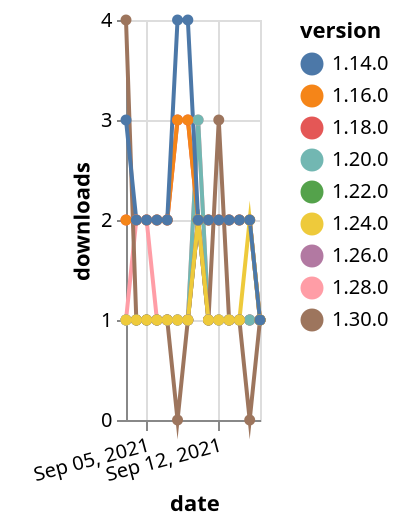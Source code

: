 {"$schema": "https://vega.github.io/schema/vega-lite/v5.json", "description": "A simple bar chart with embedded data.", "data": {"values": [{"date": "2021-09-03", "total": 2315, "delta": 2, "version": "1.18.0"}, {"date": "2021-09-04", "total": 2317, "delta": 2, "version": "1.18.0"}, {"date": "2021-09-05", "total": 2319, "delta": 2, "version": "1.18.0"}, {"date": "2021-09-06", "total": 2321, "delta": 2, "version": "1.18.0"}, {"date": "2021-09-07", "total": 2323, "delta": 2, "version": "1.18.0"}, {"date": "2021-09-08", "total": 2326, "delta": 3, "version": "1.18.0"}, {"date": "2021-09-09", "total": 2329, "delta": 3, "version": "1.18.0"}, {"date": "2021-09-10", "total": 2331, "delta": 2, "version": "1.18.0"}, {"date": "2021-09-11", "total": 2333, "delta": 2, "version": "1.18.0"}, {"date": "2021-09-12", "total": 2335, "delta": 2, "version": "1.18.0"}, {"date": "2021-09-13", "total": 2337, "delta": 2, "version": "1.18.0"}, {"date": "2021-09-14", "total": 2339, "delta": 2, "version": "1.18.0"}, {"date": "2021-09-15", "total": 2341, "delta": 2, "version": "1.18.0"}, {"date": "2021-09-16", "total": 2342, "delta": 1, "version": "1.18.0"}, {"date": "2021-09-03", "total": 205, "delta": 1, "version": "1.22.0"}, {"date": "2021-09-04", "total": 206, "delta": 1, "version": "1.22.0"}, {"date": "2021-09-05", "total": 207, "delta": 1, "version": "1.22.0"}, {"date": "2021-09-06", "total": 208, "delta": 1, "version": "1.22.0"}, {"date": "2021-09-07", "total": 209, "delta": 1, "version": "1.22.0"}, {"date": "2021-09-08", "total": 210, "delta": 1, "version": "1.22.0"}, {"date": "2021-09-09", "total": 211, "delta": 1, "version": "1.22.0"}, {"date": "2021-09-10", "total": 213, "delta": 2, "version": "1.22.0"}, {"date": "2021-09-11", "total": 214, "delta": 1, "version": "1.22.0"}, {"date": "2021-09-12", "total": 215, "delta": 1, "version": "1.22.0"}, {"date": "2021-09-13", "total": 216, "delta": 1, "version": "1.22.0"}, {"date": "2021-09-14", "total": 217, "delta": 1, "version": "1.22.0"}, {"date": "2021-09-15", "total": 218, "delta": 1, "version": "1.22.0"}, {"date": "2021-09-16", "total": 219, "delta": 1, "version": "1.22.0"}, {"date": "2021-09-03", "total": 200, "delta": 1, "version": "1.28.0"}, {"date": "2021-09-04", "total": 202, "delta": 2, "version": "1.28.0"}, {"date": "2021-09-05", "total": 204, "delta": 2, "version": "1.28.0"}, {"date": "2021-09-06", "total": 205, "delta": 1, "version": "1.28.0"}, {"date": "2021-09-07", "total": 206, "delta": 1, "version": "1.28.0"}, {"date": "2021-09-08", "total": 207, "delta": 1, "version": "1.28.0"}, {"date": "2021-09-09", "total": 208, "delta": 1, "version": "1.28.0"}, {"date": "2021-09-10", "total": 211, "delta": 3, "version": "1.28.0"}, {"date": "2021-09-11", "total": 212, "delta": 1, "version": "1.28.0"}, {"date": "2021-09-12", "total": 213, "delta": 1, "version": "1.28.0"}, {"date": "2021-09-13", "total": 214, "delta": 1, "version": "1.28.0"}, {"date": "2021-09-14", "total": 215, "delta": 1, "version": "1.28.0"}, {"date": "2021-09-15", "total": 216, "delta": 1, "version": "1.28.0"}, {"date": "2021-09-16", "total": 217, "delta": 1, "version": "1.28.0"}, {"date": "2021-09-03", "total": 172, "delta": 1, "version": "1.26.0"}, {"date": "2021-09-04", "total": 173, "delta": 1, "version": "1.26.0"}, {"date": "2021-09-05", "total": 174, "delta": 1, "version": "1.26.0"}, {"date": "2021-09-06", "total": 175, "delta": 1, "version": "1.26.0"}, {"date": "2021-09-07", "total": 176, "delta": 1, "version": "1.26.0"}, {"date": "2021-09-08", "total": 177, "delta": 1, "version": "1.26.0"}, {"date": "2021-09-09", "total": 178, "delta": 1, "version": "1.26.0"}, {"date": "2021-09-10", "total": 180, "delta": 2, "version": "1.26.0"}, {"date": "2021-09-11", "total": 181, "delta": 1, "version": "1.26.0"}, {"date": "2021-09-12", "total": 182, "delta": 1, "version": "1.26.0"}, {"date": "2021-09-13", "total": 183, "delta": 1, "version": "1.26.0"}, {"date": "2021-09-14", "total": 184, "delta": 1, "version": "1.26.0"}, {"date": "2021-09-15", "total": 185, "delta": 1, "version": "1.26.0"}, {"date": "2021-09-16", "total": 186, "delta": 1, "version": "1.26.0"}, {"date": "2021-09-03", "total": 424, "delta": 1, "version": "1.20.0"}, {"date": "2021-09-04", "total": 425, "delta": 1, "version": "1.20.0"}, {"date": "2021-09-05", "total": 426, "delta": 1, "version": "1.20.0"}, {"date": "2021-09-06", "total": 427, "delta": 1, "version": "1.20.0"}, {"date": "2021-09-07", "total": 428, "delta": 1, "version": "1.20.0"}, {"date": "2021-09-08", "total": 429, "delta": 1, "version": "1.20.0"}, {"date": "2021-09-09", "total": 430, "delta": 1, "version": "1.20.0"}, {"date": "2021-09-10", "total": 433, "delta": 3, "version": "1.20.0"}, {"date": "2021-09-11", "total": 434, "delta": 1, "version": "1.20.0"}, {"date": "2021-09-12", "total": 435, "delta": 1, "version": "1.20.0"}, {"date": "2021-09-13", "total": 436, "delta": 1, "version": "1.20.0"}, {"date": "2021-09-14", "total": 437, "delta": 1, "version": "1.20.0"}, {"date": "2021-09-15", "total": 438, "delta": 1, "version": "1.20.0"}, {"date": "2021-09-16", "total": 439, "delta": 1, "version": "1.20.0"}, {"date": "2021-09-03", "total": 2646, "delta": 2, "version": "1.16.0"}, {"date": "2021-09-04", "total": 2648, "delta": 2, "version": "1.16.0"}, {"date": "2021-09-05", "total": 2650, "delta": 2, "version": "1.16.0"}, {"date": "2021-09-06", "total": 2652, "delta": 2, "version": "1.16.0"}, {"date": "2021-09-07", "total": 2654, "delta": 2, "version": "1.16.0"}, {"date": "2021-09-08", "total": 2657, "delta": 3, "version": "1.16.0"}, {"date": "2021-09-09", "total": 2660, "delta": 3, "version": "1.16.0"}, {"date": "2021-09-10", "total": 2662, "delta": 2, "version": "1.16.0"}, {"date": "2021-09-11", "total": 2664, "delta": 2, "version": "1.16.0"}, {"date": "2021-09-12", "total": 2666, "delta": 2, "version": "1.16.0"}, {"date": "2021-09-13", "total": 2668, "delta": 2, "version": "1.16.0"}, {"date": "2021-09-14", "total": 2670, "delta": 2, "version": "1.16.0"}, {"date": "2021-09-15", "total": 2672, "delta": 2, "version": "1.16.0"}, {"date": "2021-09-16", "total": 2673, "delta": 1, "version": "1.16.0"}, {"date": "2021-09-03", "total": 127, "delta": 4, "version": "1.30.0"}, {"date": "2021-09-04", "total": 128, "delta": 1, "version": "1.30.0"}, {"date": "2021-09-05", "total": 129, "delta": 1, "version": "1.30.0"}, {"date": "2021-09-06", "total": 130, "delta": 1, "version": "1.30.0"}, {"date": "2021-09-07", "total": 131, "delta": 1, "version": "1.30.0"}, {"date": "2021-09-08", "total": 131, "delta": 0, "version": "1.30.0"}, {"date": "2021-09-09", "total": 132, "delta": 1, "version": "1.30.0"}, {"date": "2021-09-10", "total": 134, "delta": 2, "version": "1.30.0"}, {"date": "2021-09-11", "total": 135, "delta": 1, "version": "1.30.0"}, {"date": "2021-09-12", "total": 138, "delta": 3, "version": "1.30.0"}, {"date": "2021-09-13", "total": 139, "delta": 1, "version": "1.30.0"}, {"date": "2021-09-14", "total": 140, "delta": 1, "version": "1.30.0"}, {"date": "2021-09-15", "total": 140, "delta": 0, "version": "1.30.0"}, {"date": "2021-09-16", "total": 141, "delta": 1, "version": "1.30.0"}, {"date": "2021-09-03", "total": 192, "delta": 1, "version": "1.24.0"}, {"date": "2021-09-04", "total": 193, "delta": 1, "version": "1.24.0"}, {"date": "2021-09-05", "total": 194, "delta": 1, "version": "1.24.0"}, {"date": "2021-09-06", "total": 195, "delta": 1, "version": "1.24.0"}, {"date": "2021-09-07", "total": 196, "delta": 1, "version": "1.24.0"}, {"date": "2021-09-08", "total": 197, "delta": 1, "version": "1.24.0"}, {"date": "2021-09-09", "total": 198, "delta": 1, "version": "1.24.0"}, {"date": "2021-09-10", "total": 200, "delta": 2, "version": "1.24.0"}, {"date": "2021-09-11", "total": 201, "delta": 1, "version": "1.24.0"}, {"date": "2021-09-12", "total": 202, "delta": 1, "version": "1.24.0"}, {"date": "2021-09-13", "total": 203, "delta": 1, "version": "1.24.0"}, {"date": "2021-09-14", "total": 204, "delta": 1, "version": "1.24.0"}, {"date": "2021-09-15", "total": 206, "delta": 2, "version": "1.24.0"}, {"date": "2021-09-16", "total": 207, "delta": 1, "version": "1.24.0"}, {"date": "2021-09-03", "total": 3134, "delta": 3, "version": "1.14.0"}, {"date": "2021-09-04", "total": 3136, "delta": 2, "version": "1.14.0"}, {"date": "2021-09-05", "total": 3138, "delta": 2, "version": "1.14.0"}, {"date": "2021-09-06", "total": 3140, "delta": 2, "version": "1.14.0"}, {"date": "2021-09-07", "total": 3142, "delta": 2, "version": "1.14.0"}, {"date": "2021-09-08", "total": 3146, "delta": 4, "version": "1.14.0"}, {"date": "2021-09-09", "total": 3150, "delta": 4, "version": "1.14.0"}, {"date": "2021-09-10", "total": 3152, "delta": 2, "version": "1.14.0"}, {"date": "2021-09-11", "total": 3154, "delta": 2, "version": "1.14.0"}, {"date": "2021-09-12", "total": 3156, "delta": 2, "version": "1.14.0"}, {"date": "2021-09-13", "total": 3158, "delta": 2, "version": "1.14.0"}, {"date": "2021-09-14", "total": 3160, "delta": 2, "version": "1.14.0"}, {"date": "2021-09-15", "total": 3162, "delta": 2, "version": "1.14.0"}, {"date": "2021-09-16", "total": 3163, "delta": 1, "version": "1.14.0"}]}, "width": "container", "mark": {"type": "line", "point": {"filled": true}}, "encoding": {"x": {"field": "date", "type": "temporal", "timeUnit": "yearmonthdate", "title": "date", "axis": {"labelAngle": -15}}, "y": {"field": "delta", "type": "quantitative", "title": "downloads"}, "color": {"field": "version", "type": "nominal"}, "tooltip": {"field": "delta"}}}